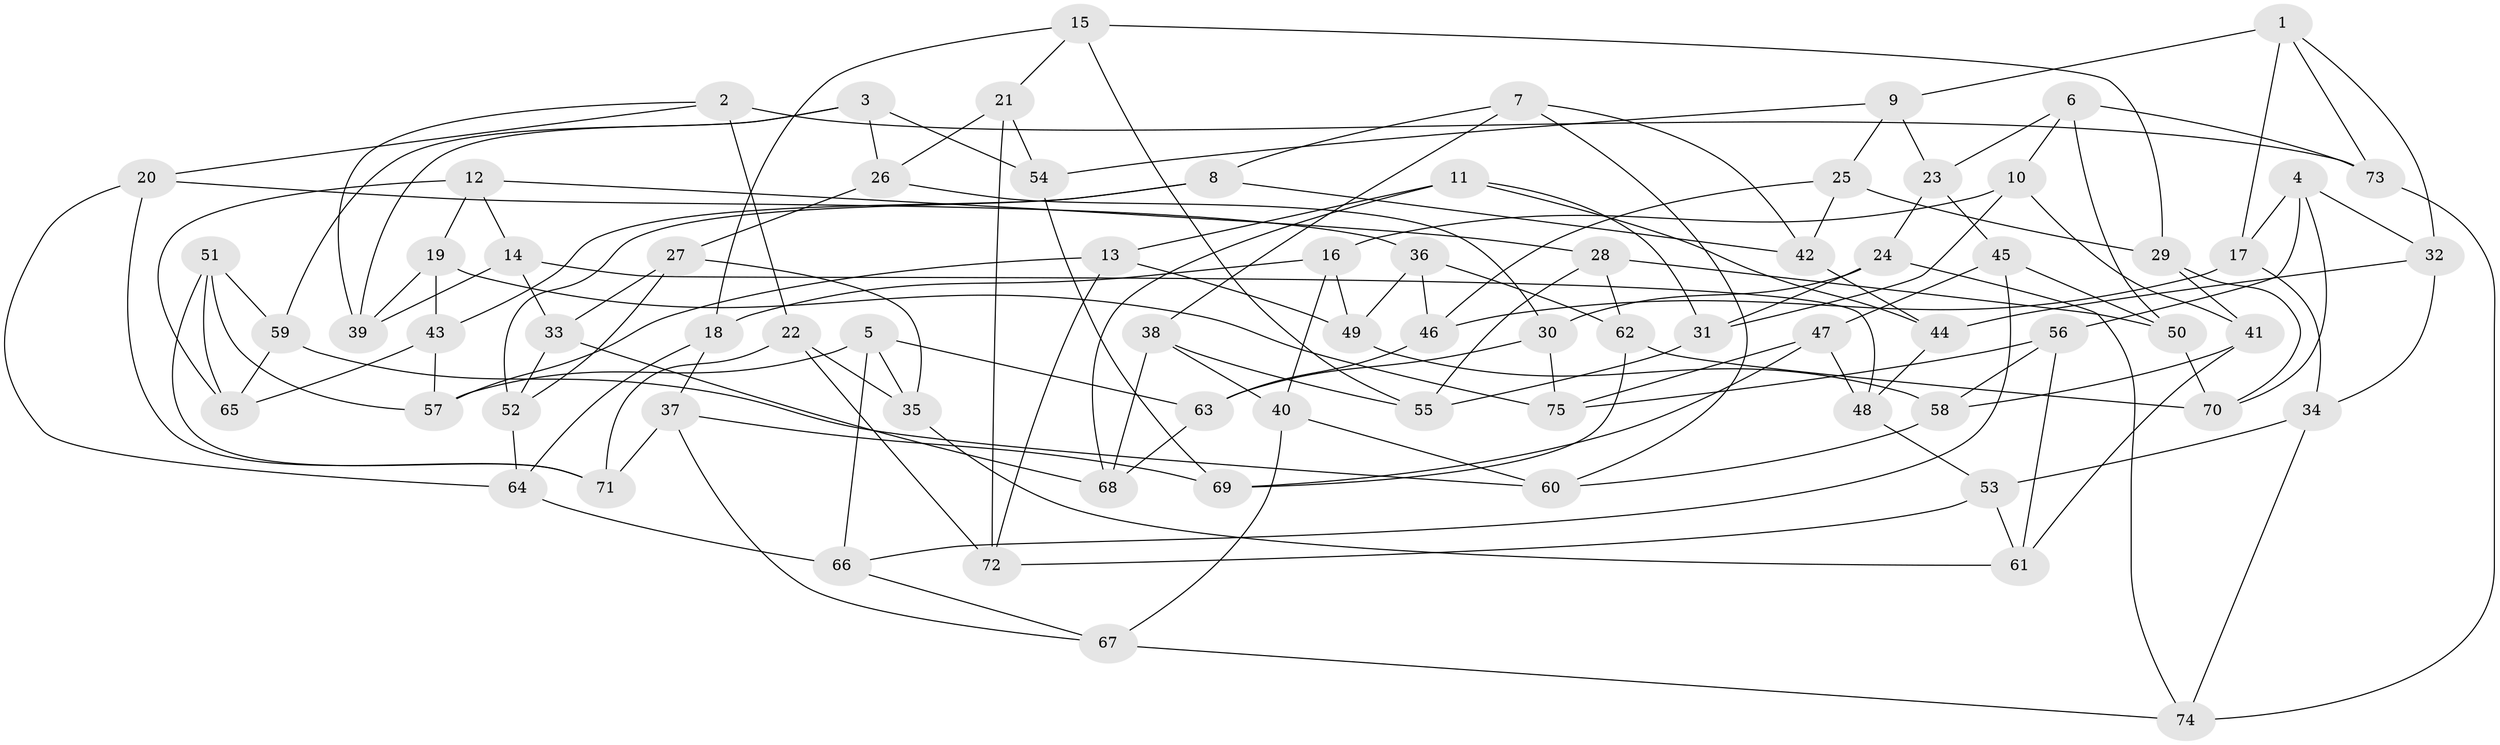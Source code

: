 // Generated by graph-tools (version 1.1) at 2025/50/03/09/25 03:50:51]
// undirected, 75 vertices, 150 edges
graph export_dot {
graph [start="1"]
  node [color=gray90,style=filled];
  1;
  2;
  3;
  4;
  5;
  6;
  7;
  8;
  9;
  10;
  11;
  12;
  13;
  14;
  15;
  16;
  17;
  18;
  19;
  20;
  21;
  22;
  23;
  24;
  25;
  26;
  27;
  28;
  29;
  30;
  31;
  32;
  33;
  34;
  35;
  36;
  37;
  38;
  39;
  40;
  41;
  42;
  43;
  44;
  45;
  46;
  47;
  48;
  49;
  50;
  51;
  52;
  53;
  54;
  55;
  56;
  57;
  58;
  59;
  60;
  61;
  62;
  63;
  64;
  65;
  66;
  67;
  68;
  69;
  70;
  71;
  72;
  73;
  74;
  75;
  1 -- 73;
  1 -- 9;
  1 -- 32;
  1 -- 17;
  2 -- 39;
  2 -- 22;
  2 -- 20;
  2 -- 73;
  3 -- 39;
  3 -- 26;
  3 -- 54;
  3 -- 59;
  4 -- 17;
  4 -- 56;
  4 -- 70;
  4 -- 32;
  5 -- 57;
  5 -- 66;
  5 -- 63;
  5 -- 35;
  6 -- 50;
  6 -- 73;
  6 -- 23;
  6 -- 10;
  7 -- 8;
  7 -- 42;
  7 -- 60;
  7 -- 38;
  8 -- 52;
  8 -- 43;
  8 -- 42;
  9 -- 54;
  9 -- 25;
  9 -- 23;
  10 -- 31;
  10 -- 41;
  10 -- 16;
  11 -- 68;
  11 -- 31;
  11 -- 13;
  11 -- 44;
  12 -- 19;
  12 -- 28;
  12 -- 65;
  12 -- 14;
  13 -- 72;
  13 -- 49;
  13 -- 57;
  14 -- 39;
  14 -- 48;
  14 -- 33;
  15 -- 18;
  15 -- 29;
  15 -- 55;
  15 -- 21;
  16 -- 40;
  16 -- 18;
  16 -- 49;
  17 -- 34;
  17 -- 46;
  18 -- 64;
  18 -- 37;
  19 -- 43;
  19 -- 39;
  19 -- 75;
  20 -- 36;
  20 -- 71;
  20 -- 64;
  21 -- 26;
  21 -- 54;
  21 -- 72;
  22 -- 72;
  22 -- 71;
  22 -- 35;
  23 -- 24;
  23 -- 45;
  24 -- 74;
  24 -- 31;
  24 -- 30;
  25 -- 29;
  25 -- 46;
  25 -- 42;
  26 -- 27;
  26 -- 30;
  27 -- 35;
  27 -- 52;
  27 -- 33;
  28 -- 62;
  28 -- 50;
  28 -- 55;
  29 -- 41;
  29 -- 70;
  30 -- 75;
  30 -- 63;
  31 -- 55;
  32 -- 34;
  32 -- 44;
  33 -- 52;
  33 -- 68;
  34 -- 53;
  34 -- 74;
  35 -- 61;
  36 -- 46;
  36 -- 62;
  36 -- 49;
  37 -- 69;
  37 -- 71;
  37 -- 67;
  38 -- 40;
  38 -- 68;
  38 -- 55;
  40 -- 60;
  40 -- 67;
  41 -- 58;
  41 -- 61;
  42 -- 44;
  43 -- 65;
  43 -- 57;
  44 -- 48;
  45 -- 47;
  45 -- 50;
  45 -- 66;
  46 -- 63;
  47 -- 69;
  47 -- 75;
  47 -- 48;
  48 -- 53;
  49 -- 58;
  50 -- 70;
  51 -- 71;
  51 -- 65;
  51 -- 57;
  51 -- 59;
  52 -- 64;
  53 -- 72;
  53 -- 61;
  54 -- 69;
  56 -- 61;
  56 -- 75;
  56 -- 58;
  58 -- 60;
  59 -- 60;
  59 -- 65;
  62 -- 70;
  62 -- 69;
  63 -- 68;
  64 -- 66;
  66 -- 67;
  67 -- 74;
  73 -- 74;
}
